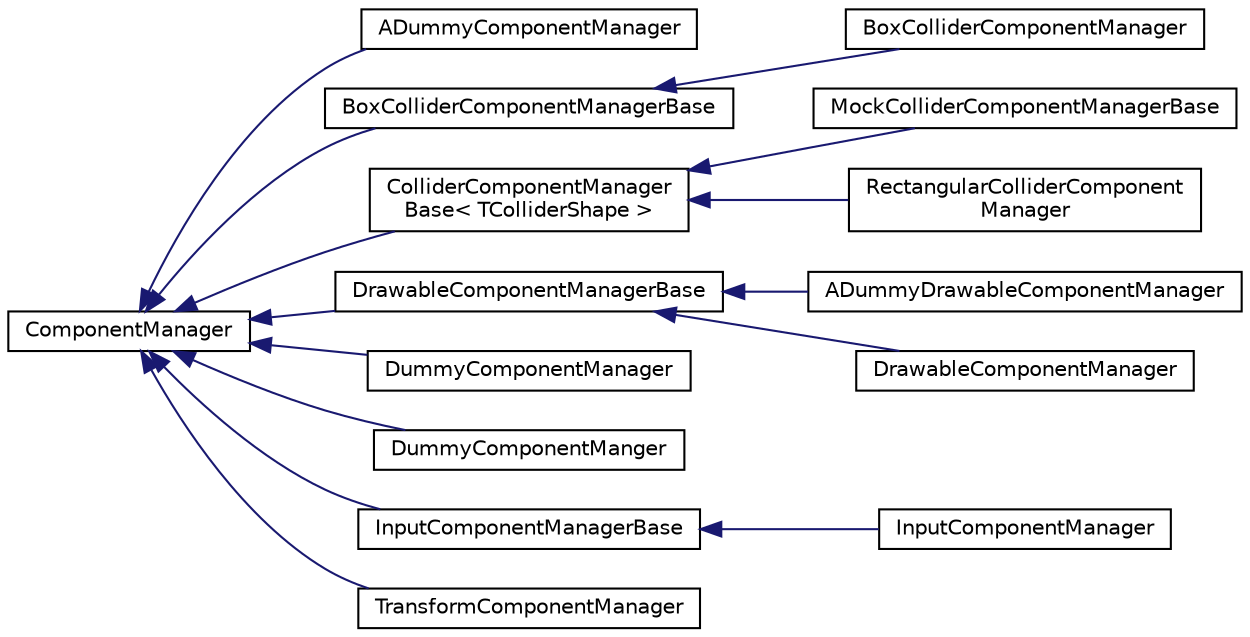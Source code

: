 digraph "Graphical Class Hierarchy"
{
 // LATEX_PDF_SIZE
  edge [fontname="Helvetica",fontsize="10",labelfontname="Helvetica",labelfontsize="10"];
  node [fontname="Helvetica",fontsize="10",shape=record];
  rankdir="LR";
  Node0 [label="ComponentManager",height=0.2,width=0.4,color="black", fillcolor="white", style="filled",URL="$class_component_manager.html",tooltip=" "];
  Node0 -> Node1 [dir="back",color="midnightblue",fontsize="10",style="solid",fontname="Helvetica"];
  Node1 [label="ADummyComponentManager",height=0.2,width=0.4,color="black", fillcolor="white", style="filled",URL="$struct_a_dummy_component_manager.html",tooltip=" "];
  Node0 -> Node2 [dir="back",color="midnightblue",fontsize="10",style="solid",fontname="Helvetica"];
  Node2 [label="BoxColliderComponentManagerBase",height=0.2,width=0.4,color="black", fillcolor="white", style="filled",URL="$struct_box_collider_component_manager_base.html",tooltip=" "];
  Node2 -> Node3 [dir="back",color="midnightblue",fontsize="10",style="solid",fontname="Helvetica"];
  Node3 [label="BoxColliderComponentManager",height=0.2,width=0.4,color="black", fillcolor="white", style="filled",URL="$class_box_collider_component_manager.html",tooltip=" "];
  Node0 -> Node4 [dir="back",color="midnightblue",fontsize="10",style="solid",fontname="Helvetica"];
  Node4 [label="ColliderComponentManager\lBase\< TColliderShape \>",height=0.2,width=0.4,color="black", fillcolor="white", style="filled",URL="$class_collider_component_manager_base.html",tooltip=" "];
  Node4 -> Node5 [dir="back",color="midnightblue",fontsize="10",style="solid",fontname="Helvetica"];
  Node5 [label="MockColliderComponentManagerBase",height=0.2,width=0.4,color="black", fillcolor="white", style="filled",URL="$struct_mock_collider_component_manager_base.html",tooltip=" "];
  Node4 -> Node6 [dir="back",color="midnightblue",fontsize="10",style="solid",fontname="Helvetica"];
  Node6 [label="RectangularColliderComponent\lManager",height=0.2,width=0.4,color="black", fillcolor="white", style="filled",URL="$class_rectangular_collider_component_manager.html",tooltip=" "];
  Node0 -> Node7 [dir="back",color="midnightblue",fontsize="10",style="solid",fontname="Helvetica"];
  Node7 [label="DrawableComponentManagerBase",height=0.2,width=0.4,color="black", fillcolor="white", style="filled",URL="$class_drawable_component_manager_base.html",tooltip=" "];
  Node7 -> Node8 [dir="back",color="midnightblue",fontsize="10",style="solid",fontname="Helvetica"];
  Node8 [label="ADummyDrawableComponentManager",height=0.2,width=0.4,color="black", fillcolor="white", style="filled",URL="$struct_a_dummy_drawable_component_manager.html",tooltip=" "];
  Node7 -> Node9 [dir="back",color="midnightblue",fontsize="10",style="solid",fontname="Helvetica"];
  Node9 [label="DrawableComponentManager",height=0.2,width=0.4,color="black", fillcolor="white", style="filled",URL="$class_drawable_component_manager.html",tooltip=" "];
  Node0 -> Node10 [dir="back",color="midnightblue",fontsize="10",style="solid",fontname="Helvetica"];
  Node10 [label="DummyComponentManager",height=0.2,width=0.4,color="black", fillcolor="white", style="filled",URL="$struct_dummy_component_manager.html",tooltip=" "];
  Node0 -> Node11 [dir="back",color="midnightblue",fontsize="10",style="solid",fontname="Helvetica"];
  Node11 [label="DummyComponentManger",height=0.2,width=0.4,color="black", fillcolor="white", style="filled",URL="$struct_dummy_component_manger.html",tooltip=" "];
  Node0 -> Node12 [dir="back",color="midnightblue",fontsize="10",style="solid",fontname="Helvetica"];
  Node12 [label="InputComponentManagerBase",height=0.2,width=0.4,color="black", fillcolor="white", style="filled",URL="$class_input_component_manager_base.html",tooltip=" "];
  Node12 -> Node13 [dir="back",color="midnightblue",fontsize="10",style="solid",fontname="Helvetica"];
  Node13 [label="InputComponentManager",height=0.2,width=0.4,color="black", fillcolor="white", style="filled",URL="$class_input_component_manager.html",tooltip=" "];
  Node0 -> Node14 [dir="back",color="midnightblue",fontsize="10",style="solid",fontname="Helvetica"];
  Node14 [label="TransformComponentManager",height=0.2,width=0.4,color="black", fillcolor="white", style="filled",URL="$class_transform_component_manager.html",tooltip=" "];
}
